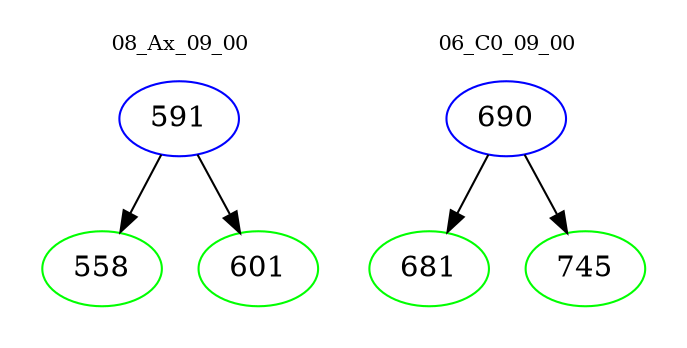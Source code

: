 digraph{
subgraph cluster_0 {
color = white
label = "08_Ax_09_00";
fontsize=10;
T0_591 [label="591", color="blue"]
T0_591 -> T0_558 [color="black"]
T0_558 [label="558", color="green"]
T0_591 -> T0_601 [color="black"]
T0_601 [label="601", color="green"]
}
subgraph cluster_1 {
color = white
label = "06_C0_09_00";
fontsize=10;
T1_690 [label="690", color="blue"]
T1_690 -> T1_681 [color="black"]
T1_681 [label="681", color="green"]
T1_690 -> T1_745 [color="black"]
T1_745 [label="745", color="green"]
}
}
